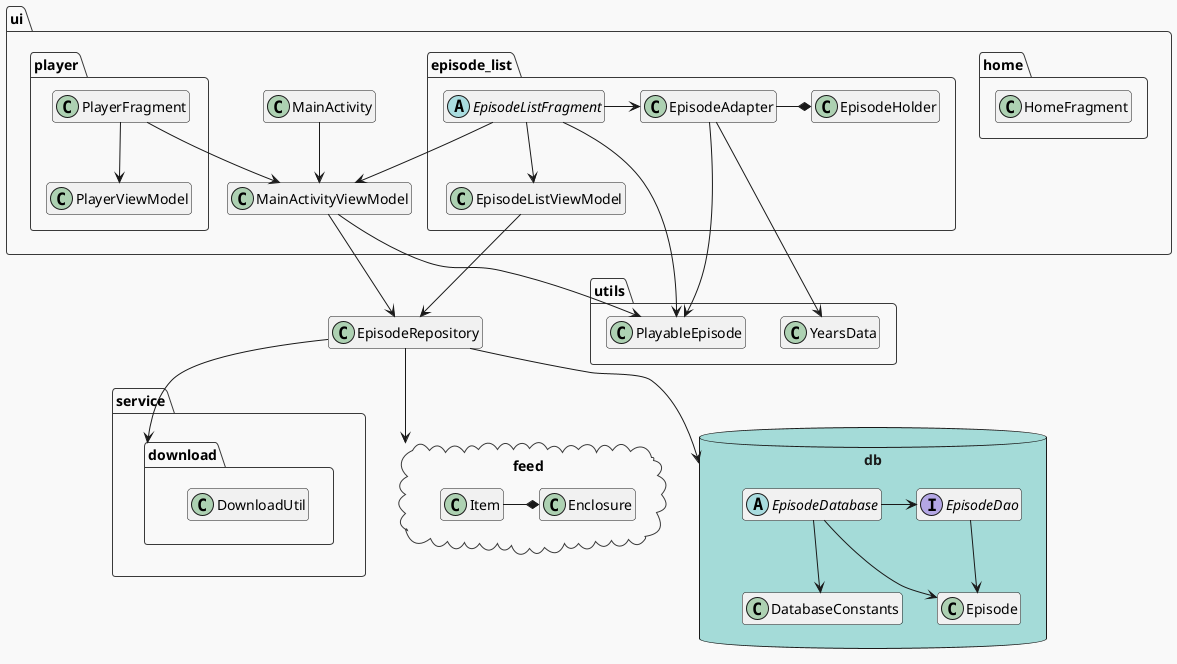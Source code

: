 @startuml
'https://plantuml.com/class-diagram

!theme mars


package ui {

    package home {
        class HomeFragment {
            + onCreateView(): View
            - openLink(pos: int): void
        }
    }

    class MainActivity {
        - {static} ONLINE_TV_DELAY: long

        # onCreate(): void
    }

    class MainActivityViewModel {
        + {static} NETWORK_AVAILABLE: Boolean
        + {static} NETWORK_UNAVAILABLE: Boolean
        - networkAvailability: MutableLiveData<Boolean>
        - networks: List<String>

        + MainActivityViewModel(application: Application)
        + getNetworkAvailability(): LiveData<Boolean>
        - notifyNetworkAvailable(): void
        - notifyNetworkUnavailable(): void
    }

    MainActivity --> MainActivityViewModel

    package episode_list {
        abstract class EpisodeListFragment {
            - subscribeUi(): void
            - subscribeUIToNetworkChange(): void
            - makePlayableEpisodeList(...): List<PlayableEpisode>
            + onDownloadEpisodeClicked(episode: Episode): void
            - makeShareIntent(episode: Episode): Intent
        }
        class EpisodeAdapter {
            + onBindViewHolder(holder: EpisodeHolder, position: int): void
        }
        class EpisodeHolder {
            - nonPlayableText: TextView
            - buttonShare: Button
            - buttonDownload: Button
            - buttonCompleted: ImageButton

            + EpisodeHolder(itemView: View)
            + setDescription(description: String): void
            + setDownloadSituation(downloadState: int): void
            + setCompletedButtonResource(completed: boolean): void
            + setPlayableSituation(nonPlayable: boolean, downloadState: int): voi
        }
        class EpisodeListViewModel {
            + download(episode: Episode): void
            + removeDownload(episode: Episode): void
            + stopDownload(episode: Episode): void
        }

        EpisodeListFragment -> EpisodeAdapter
        EpisodeAdapter -* EpisodeHolder

        EpisodeListFragment --> EpisodeListViewModel
        EpisodeListFragment --> MainActivityViewModel
    }

    package player {
        class PlayerFragment {
            + onViewCreated(): void
        }
        class PlayerViewModel {
            + {static} RES_PLAY_ARROW: int
            + {static} RES_PAUSE_LINES: int
        }

        PlayerFragment --> PlayerViewModel
        PlayerFragment --> MainActivityViewModel
    }
}

MainActivityViewModel -down-> EpisodeRepository
EpisodeListViewModel -down-> EpisodeRepository

class EpisodeRepository {
    - {static} BASE_URL: String
    - {static} FEED_URL: String

    + delete(episode: Episode): void
    + getFromIdAndUpdateDownloadId(id: int, downloadId: int): void
    - updateDBWithItems(items: List<Item>): void
    + download(episode:Episode, applicationContext: Context): void
    + removeDownload(episode:Episode, applicationContext: Context): void
    + stopDownload(episode:Episode, applicationContext: Context): void
}

package service.download {
    class DownloadUtil {
        - STOP_REASON: int
        + {static} addDownload(episode: Episode, context: Context): void
        + {static} stopDownload(episode: Episode, context: Context): void
    }
}

package feed <<Cloud>> {
    class Item {
        - shareLink: String
        - duration: long
        + Item(...)
        + getShareLink(): String
        + getDuration(): long
        + toString(): String
    }
    class Enclosure {
        - url: String
        - type: String
        - length: long
    }
    Item -* Enclosure
}

package db <<Database>> {
    class Episode {
        - shareLink: String
        + Episode(year: int, ...)
        + Episode(other: Episode)
        + getShareLink(): String
        + completes(other: Episode): boolean
        + areContentsComplete(): boolean
        + completeContentsWith(other: Episode): void
        + equals(o: Object): boolean
        + hashCode(): int
        + toString(): String
    }
    class DatabaseConstants {
        + {static} DB_VERSION: int
        + {static} EPISODE_SHARE_LINK_COLUMN: String
    }
    interface EpisodeDao {
        getEpisodesSync(): List<Episode>
    }
    abstract class EpisodeDatabase {
        + {static} getInstance(context: Context): EpisodesDatabase
        - {static} buildDatabase(appContext: Context): EpisodeDatabase
    }

    EpisodeDatabase --> DatabaseConstants
    EpisodeDatabase -> EpisodeDao
    EpisodeDatabase --> Episode
    EpisodeDao -> Episode
}

EpisodeRepository --> service.download
EpisodeRepository --> db
EpisodeRepository --> feed

package utils {
    class PlayableEpisode {
        + {static} RES_PLAY: int
        + {static} RES_PAUSE: int
        + {static} NON_PLAYABLE_CHANGED: String
        + {static} DOWNLOAD_STATE_CHANGED: String
        + {static} DIFF_CALLBACK: DiffUtil.ItemCallback<PlayableEpisode>
        - nonPlayable: boolean
        + PlayableEpisode(episode: Episode)
        + setNonPlayable(nonPlayable: boolean): void
        + isNonPlayable(): boolean
    }
    class YearsData {
        + {static} IMAGE_RES: int
        + {static} getYearImage(): int
    }
}

MainActivityViewModel --> PlayableEpisode
EpisodeAdapter --> PlayableEpisode
EpisodeListFragment --> PlayableEpisode
EpisodeAdapter --> YearsData

hide members
@enduml